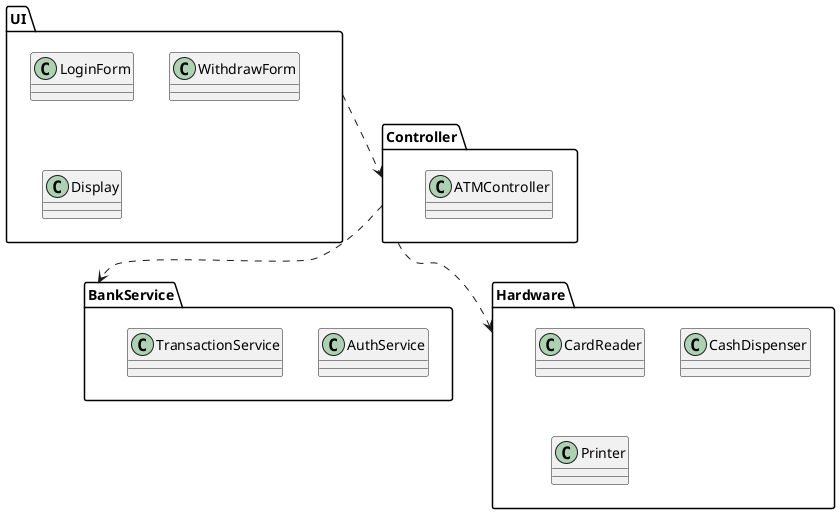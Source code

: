 @startuml
package "UI" {
  class LoginForm
  class WithdrawForm
  class Display
}

package "Controller" {
  class ATMController
}

package "BankService" {
  class AuthService
  class TransactionService
}

package "Hardware" {
  class CardReader
  class CashDispenser
  class Printer
}

UI ..> Controller
Controller ..> BankService
Controller ..> Hardware
@enduml
